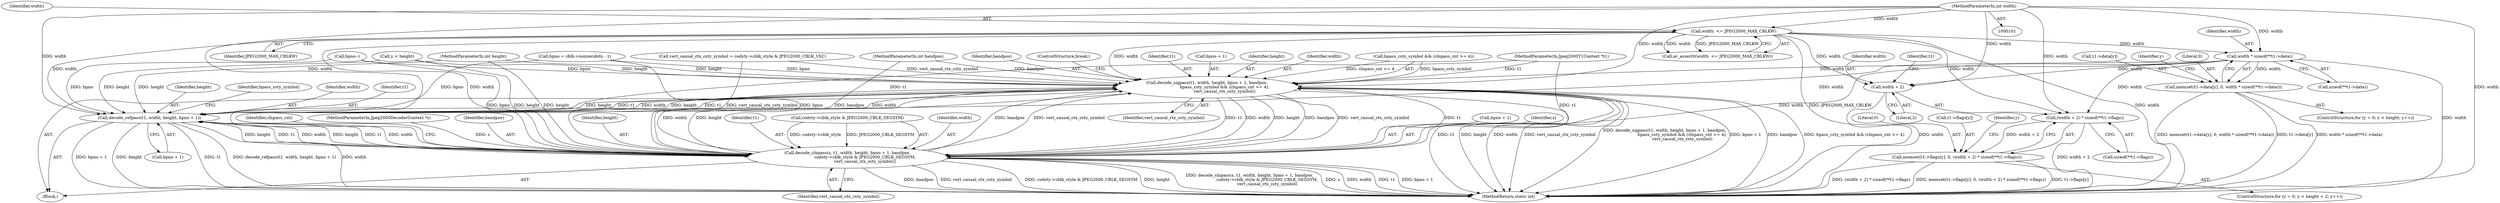 digraph "0_FFmpeg_9a271a9368eaabf99e6c2046103acb33957e63b7@API" {
"1000173" [label="(Call,width * sizeof(**t1->data))"];
"1000150" [label="(Call,width  <= JPEG2000_MAX_CBLKW)"];
"1000106" [label="(MethodParameterIn,int width)"];
"1000166" [label="(Call,memset(t1->data[y], 0, width * sizeof(**t1->data)))"];
"1000206" [label="(Call,(width + 2) * sizeof(**t1->flags))"];
"1000199" [label="(Call,memset(t1->flags[y], 0, (width + 2) * sizeof(**t1->flags)))"];
"1000207" [label="(Call,width + 2)"];
"1000252" [label="(Call,decode_sigpass(t1, width, height, bpno + 1, bandpos,\n                           bpass_csty_symbol && (clnpass_cnt >= 4),\n                           vert_causal_ctx_csty_symbol))"];
"1000268" [label="(Call,decode_refpass(t1, width, height, bpno + 1))"];
"1000291" [label="(Call,decode_clnpass(s, t1, width, height, bpno + 1, bandpos,\n                           codsty->cblk_style & JPEG2000_CBLK_SEGSYM,\n                           vert_causal_ctx_csty_symbol))"];
"1000108" [label="(MethodParameterIn,int bandpos)"];
"1000268" [label="(Call,decode_refpass(t1, width, height, bpno + 1))"];
"1000206" [label="(Call,(width + 2) * sizeof(**t1->flags))"];
"1000265" [label="(Identifier,vert_causal_ctx_csty_symbol)"];
"1000307" [label="(Identifier,clnpass_cnt)"];
"1000142" [label="(Call,vert_causal_ctx_csty_symbol = codsty->cblk_style & JPEG2000_CBLK_VSC)"];
"1000277" [label="(Identifier,bpass_csty_symbol)"];
"1000102" [label="(MethodParameterIn,Jpeg2000DecoderContext *s)"];
"1000106" [label="(MethodParameterIn,int width)"];
"1000199" [label="(Call,memset(t1->flags[y], 0, (width + 2) * sizeof(**t1->flags)))"];
"1000291" [label="(Call,decode_clnpass(s, t1, width, height, bpno + 1, bandpos,\n                           codsty->cblk_style & JPEG2000_CBLK_SEGSYM,\n                           vert_causal_ctx_csty_symbol))"];
"1000151" [label="(Identifier,width)"];
"1000340" [label="(MethodReturn,static int)"];
"1000157" [label="(ControlStructure,for (y = 0; y < height; y++))"];
"1000299" [label="(Identifier,bandpos)"];
"1000167" [label="(Call,t1->data[y])"];
"1000333" [label="(Call,bpno--)"];
"1000295" [label="(Identifier,height)"];
"1000266" [label="(ControlStructure,break;)"];
"1000166" [label="(Call,memset(t1->data[y], 0, width * sizeof(**t1->data)))"];
"1000270" [label="(Identifier,width)"];
"1000205" [label="(Literal,0)"];
"1000174" [label="(Identifier,width)"];
"1000253" [label="(Identifier,t1)"];
"1000256" [label="(Call,bpno + 1)"];
"1000293" [label="(Identifier,t1)"];
"1000207" [label="(Call,width + 2)"];
"1000255" [label="(Identifier,height)"];
"1000300" [label="(Call,codsty->cblk_style & JPEG2000_CBLK_SEGSYM)"];
"1000173" [label="(Call,width * sizeof(**t1->data))"];
"1000254" [label="(Identifier,width)"];
"1000260" [label="(Call,bpass_csty_symbol && (clnpass_cnt >= 4))"];
"1000208" [label="(Identifier,width)"];
"1000150" [label="(Call,width  <= JPEG2000_MAX_CBLKW)"];
"1000152" [label="(Identifier,JPEG2000_MAX_CBLKW)"];
"1000272" [label="(Call,bpno + 1)"];
"1000200" [label="(Call,t1->flags[y])"];
"1000269" [label="(Identifier,t1)"];
"1000165" [label="(Identifier,y)"];
"1000149" [label="(Call,av_assert0(width  <= JPEG2000_MAX_CBLKW))"];
"1000294" [label="(Identifier,width)"];
"1000175" [label="(Call,sizeof(**t1->data))"];
"1000172" [label="(Literal,0)"];
"1000198" [label="(Identifier,y)"];
"1000259" [label="(Identifier,bandpos)"];
"1000161" [label="(Call,y < height)"];
"1000210" [label="(Call,sizeof(**t1->flags))"];
"1000107" [label="(MethodParameterIn,int height)"];
"1000214" [label="(Identifier,t1)"];
"1000271" [label="(Identifier,height)"];
"1000252" [label="(Call,decode_sigpass(t1, width, height, bpno + 1, bandpos,\n                           bpass_csty_symbol && (clnpass_cnt >= 4),\n                           vert_causal_ctx_csty_symbol))"];
"1000209" [label="(Literal,2)"];
"1000296" [label="(Call,bpno + 1)"];
"1000250" [label="(Block,)"];
"1000292" [label="(Identifier,s)"];
"1000104" [label="(MethodParameterIn,Jpeg2000T1Context *t1)"];
"1000121" [label="(Call,bpno = cblk->nonzerobits - 1)"];
"1000305" [label="(Identifier,vert_causal_ctx_csty_symbol)"];
"1000188" [label="(ControlStructure,for (y = 0; y < height + 2; y++))"];
"1000173" -> "1000166"  [label="AST: "];
"1000173" -> "1000175"  [label="CFG: "];
"1000174" -> "1000173"  [label="AST: "];
"1000175" -> "1000173"  [label="AST: "];
"1000166" -> "1000173"  [label="CFG: "];
"1000173" -> "1000340"  [label="DDG: width"];
"1000173" -> "1000166"  [label="DDG: width"];
"1000150" -> "1000173"  [label="DDG: width"];
"1000106" -> "1000173"  [label="DDG: width"];
"1000173" -> "1000206"  [label="DDG: width"];
"1000173" -> "1000207"  [label="DDG: width"];
"1000173" -> "1000252"  [label="DDG: width"];
"1000173" -> "1000268"  [label="DDG: width"];
"1000173" -> "1000291"  [label="DDG: width"];
"1000150" -> "1000149"  [label="AST: "];
"1000150" -> "1000152"  [label="CFG: "];
"1000151" -> "1000150"  [label="AST: "];
"1000152" -> "1000150"  [label="AST: "];
"1000149" -> "1000150"  [label="CFG: "];
"1000150" -> "1000340"  [label="DDG: width"];
"1000150" -> "1000340"  [label="DDG: JPEG2000_MAX_CBLKW"];
"1000150" -> "1000149"  [label="DDG: width"];
"1000150" -> "1000149"  [label="DDG: JPEG2000_MAX_CBLKW"];
"1000106" -> "1000150"  [label="DDG: width"];
"1000150" -> "1000206"  [label="DDG: width"];
"1000150" -> "1000207"  [label="DDG: width"];
"1000150" -> "1000252"  [label="DDG: width"];
"1000150" -> "1000268"  [label="DDG: width"];
"1000150" -> "1000291"  [label="DDG: width"];
"1000106" -> "1000101"  [label="AST: "];
"1000106" -> "1000340"  [label="DDG: width"];
"1000106" -> "1000206"  [label="DDG: width"];
"1000106" -> "1000207"  [label="DDG: width"];
"1000106" -> "1000252"  [label="DDG: width"];
"1000106" -> "1000268"  [label="DDG: width"];
"1000106" -> "1000291"  [label="DDG: width"];
"1000166" -> "1000157"  [label="AST: "];
"1000167" -> "1000166"  [label="AST: "];
"1000172" -> "1000166"  [label="AST: "];
"1000165" -> "1000166"  [label="CFG: "];
"1000166" -> "1000340"  [label="DDG: memset(t1->data[y], 0, width * sizeof(**t1->data))"];
"1000166" -> "1000340"  [label="DDG: t1->data[y]"];
"1000166" -> "1000340"  [label="DDG: width * sizeof(**t1->data)"];
"1000206" -> "1000199"  [label="AST: "];
"1000206" -> "1000210"  [label="CFG: "];
"1000207" -> "1000206"  [label="AST: "];
"1000210" -> "1000206"  [label="AST: "];
"1000199" -> "1000206"  [label="CFG: "];
"1000206" -> "1000340"  [label="DDG: width + 2"];
"1000206" -> "1000199"  [label="DDG: width + 2"];
"1000199" -> "1000188"  [label="AST: "];
"1000200" -> "1000199"  [label="AST: "];
"1000205" -> "1000199"  [label="AST: "];
"1000198" -> "1000199"  [label="CFG: "];
"1000199" -> "1000340"  [label="DDG: t1->flags[y]"];
"1000199" -> "1000340"  [label="DDG: (width + 2) * sizeof(**t1->flags)"];
"1000199" -> "1000340"  [label="DDG: memset(t1->flags[y], 0, (width + 2) * sizeof(**t1->flags))"];
"1000207" -> "1000209"  [label="CFG: "];
"1000208" -> "1000207"  [label="AST: "];
"1000209" -> "1000207"  [label="AST: "];
"1000214" -> "1000207"  [label="CFG: "];
"1000207" -> "1000340"  [label="DDG: width"];
"1000252" -> "1000250"  [label="AST: "];
"1000252" -> "1000265"  [label="CFG: "];
"1000253" -> "1000252"  [label="AST: "];
"1000254" -> "1000252"  [label="AST: "];
"1000255" -> "1000252"  [label="AST: "];
"1000256" -> "1000252"  [label="AST: "];
"1000259" -> "1000252"  [label="AST: "];
"1000260" -> "1000252"  [label="AST: "];
"1000265" -> "1000252"  [label="AST: "];
"1000266" -> "1000252"  [label="CFG: "];
"1000252" -> "1000340"  [label="DDG: bandpos"];
"1000252" -> "1000340"  [label="DDG: bpass_csty_symbol && (clnpass_cnt >= 4)"];
"1000252" -> "1000340"  [label="DDG: t1"];
"1000252" -> "1000340"  [label="DDG: height"];
"1000252" -> "1000340"  [label="DDG: width"];
"1000252" -> "1000340"  [label="DDG: vert_causal_ctx_csty_symbol"];
"1000252" -> "1000340"  [label="DDG: decode_sigpass(t1, width, height, bpno + 1, bandpos,\n                           bpass_csty_symbol && (clnpass_cnt >= 4),\n                           vert_causal_ctx_csty_symbol)"];
"1000252" -> "1000340"  [label="DDG: bpno + 1"];
"1000291" -> "1000252"  [label="DDG: t1"];
"1000291" -> "1000252"  [label="DDG: width"];
"1000291" -> "1000252"  [label="DDG: height"];
"1000291" -> "1000252"  [label="DDG: bandpos"];
"1000291" -> "1000252"  [label="DDG: vert_causal_ctx_csty_symbol"];
"1000268" -> "1000252"  [label="DDG: t1"];
"1000268" -> "1000252"  [label="DDG: width"];
"1000268" -> "1000252"  [label="DDG: height"];
"1000104" -> "1000252"  [label="DDG: t1"];
"1000107" -> "1000252"  [label="DDG: height"];
"1000161" -> "1000252"  [label="DDG: height"];
"1000333" -> "1000252"  [label="DDG: bpno"];
"1000121" -> "1000252"  [label="DDG: bpno"];
"1000108" -> "1000252"  [label="DDG: bandpos"];
"1000260" -> "1000252"  [label="DDG: bpass_csty_symbol"];
"1000260" -> "1000252"  [label="DDG: clnpass_cnt >= 4"];
"1000142" -> "1000252"  [label="DDG: vert_causal_ctx_csty_symbol"];
"1000252" -> "1000268"  [label="DDG: t1"];
"1000252" -> "1000268"  [label="DDG: width"];
"1000252" -> "1000268"  [label="DDG: height"];
"1000252" -> "1000291"  [label="DDG: t1"];
"1000252" -> "1000291"  [label="DDG: width"];
"1000252" -> "1000291"  [label="DDG: height"];
"1000252" -> "1000291"  [label="DDG: bandpos"];
"1000252" -> "1000291"  [label="DDG: vert_causal_ctx_csty_symbol"];
"1000268" -> "1000250"  [label="AST: "];
"1000268" -> "1000272"  [label="CFG: "];
"1000269" -> "1000268"  [label="AST: "];
"1000270" -> "1000268"  [label="AST: "];
"1000271" -> "1000268"  [label="AST: "];
"1000272" -> "1000268"  [label="AST: "];
"1000277" -> "1000268"  [label="CFG: "];
"1000268" -> "1000340"  [label="DDG: t1"];
"1000268" -> "1000340"  [label="DDG: decode_refpass(t1, width, height, bpno + 1)"];
"1000268" -> "1000340"  [label="DDG: width"];
"1000268" -> "1000340"  [label="DDG: bpno + 1"];
"1000268" -> "1000340"  [label="DDG: height"];
"1000291" -> "1000268"  [label="DDG: t1"];
"1000291" -> "1000268"  [label="DDG: width"];
"1000291" -> "1000268"  [label="DDG: height"];
"1000104" -> "1000268"  [label="DDG: t1"];
"1000107" -> "1000268"  [label="DDG: height"];
"1000161" -> "1000268"  [label="DDG: height"];
"1000333" -> "1000268"  [label="DDG: bpno"];
"1000121" -> "1000268"  [label="DDG: bpno"];
"1000268" -> "1000291"  [label="DDG: t1"];
"1000268" -> "1000291"  [label="DDG: width"];
"1000268" -> "1000291"  [label="DDG: height"];
"1000291" -> "1000250"  [label="AST: "];
"1000291" -> "1000305"  [label="CFG: "];
"1000292" -> "1000291"  [label="AST: "];
"1000293" -> "1000291"  [label="AST: "];
"1000294" -> "1000291"  [label="AST: "];
"1000295" -> "1000291"  [label="AST: "];
"1000296" -> "1000291"  [label="AST: "];
"1000299" -> "1000291"  [label="AST: "];
"1000300" -> "1000291"  [label="AST: "];
"1000305" -> "1000291"  [label="AST: "];
"1000307" -> "1000291"  [label="CFG: "];
"1000291" -> "1000340"  [label="DDG: decode_clnpass(s, t1, width, height, bpno + 1, bandpos,\n                           codsty->cblk_style & JPEG2000_CBLK_SEGSYM,\n                           vert_causal_ctx_csty_symbol)"];
"1000291" -> "1000340"  [label="DDG: s"];
"1000291" -> "1000340"  [label="DDG: width"];
"1000291" -> "1000340"  [label="DDG: t1"];
"1000291" -> "1000340"  [label="DDG: bpno + 1"];
"1000291" -> "1000340"  [label="DDG: bandpos"];
"1000291" -> "1000340"  [label="DDG: vert_causal_ctx_csty_symbol"];
"1000291" -> "1000340"  [label="DDG: codsty->cblk_style & JPEG2000_CBLK_SEGSYM"];
"1000291" -> "1000340"  [label="DDG: height"];
"1000102" -> "1000291"  [label="DDG: s"];
"1000104" -> "1000291"  [label="DDG: t1"];
"1000107" -> "1000291"  [label="DDG: height"];
"1000161" -> "1000291"  [label="DDG: height"];
"1000333" -> "1000291"  [label="DDG: bpno"];
"1000121" -> "1000291"  [label="DDG: bpno"];
"1000108" -> "1000291"  [label="DDG: bandpos"];
"1000300" -> "1000291"  [label="DDG: codsty->cblk_style"];
"1000300" -> "1000291"  [label="DDG: JPEG2000_CBLK_SEGSYM"];
"1000142" -> "1000291"  [label="DDG: vert_causal_ctx_csty_symbol"];
}
